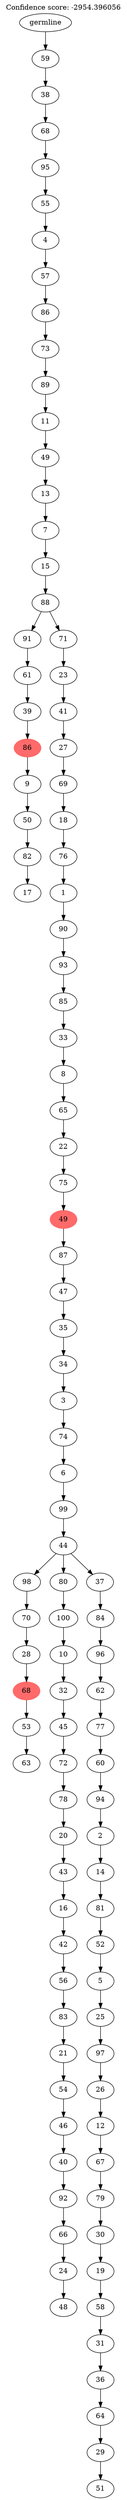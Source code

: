 digraph g {
	"102" -> "103";
	"103" [label="17"];
	"101" -> "102";
	"102" [label="82"];
	"100" -> "101";
	"101" [label="50"];
	"99" -> "100";
	"100" [label="9"];
	"98" -> "99";
	"99" [color=indianred1, style=filled, label="86"];
	"97" -> "98";
	"98" [label="39"];
	"96" -> "97";
	"97" [label="61"];
	"94" -> "95";
	"95" [label="63"];
	"93" -> "94";
	"94" [label="53"];
	"92" -> "93";
	"93" [color=indianred1, style=filled, label="68"];
	"91" -> "92";
	"92" [label="28"];
	"90" -> "91";
	"91" [label="70"];
	"88" -> "89";
	"89" [label="48"];
	"87" -> "88";
	"88" [label="24"];
	"86" -> "87";
	"87" [label="66"];
	"85" -> "86";
	"86" [label="92"];
	"84" -> "85";
	"85" [label="40"];
	"83" -> "84";
	"84" [label="46"];
	"82" -> "83";
	"83" [label="54"];
	"81" -> "82";
	"82" [label="21"];
	"80" -> "81";
	"81" [label="83"];
	"79" -> "80";
	"80" [label="56"];
	"78" -> "79";
	"79" [label="42"];
	"77" -> "78";
	"78" [label="16"];
	"76" -> "77";
	"77" [label="43"];
	"75" -> "76";
	"76" [label="20"];
	"74" -> "75";
	"75" [label="78"];
	"73" -> "74";
	"74" [label="72"];
	"72" -> "73";
	"73" [label="45"];
	"71" -> "72";
	"72" [label="32"];
	"70" -> "71";
	"71" [label="10"];
	"69" -> "70";
	"70" [label="100"];
	"67" -> "68";
	"68" [label="51"];
	"66" -> "67";
	"67" [label="29"];
	"65" -> "66";
	"66" [label="64"];
	"64" -> "65";
	"65" [label="36"];
	"63" -> "64";
	"64" [label="31"];
	"62" -> "63";
	"63" [label="58"];
	"61" -> "62";
	"62" [label="19"];
	"60" -> "61";
	"61" [label="30"];
	"59" -> "60";
	"60" [label="79"];
	"58" -> "59";
	"59" [label="67"];
	"57" -> "58";
	"58" [label="12"];
	"56" -> "57";
	"57" [label="26"];
	"55" -> "56";
	"56" [label="97"];
	"54" -> "55";
	"55" [label="25"];
	"53" -> "54";
	"54" [label="5"];
	"52" -> "53";
	"53" [label="52"];
	"51" -> "52";
	"52" [label="81"];
	"50" -> "51";
	"51" [label="14"];
	"49" -> "50";
	"50" [label="2"];
	"48" -> "49";
	"49" [label="94"];
	"47" -> "48";
	"48" [label="60"];
	"46" -> "47";
	"47" [label="77"];
	"45" -> "46";
	"46" [label="62"];
	"44" -> "45";
	"45" [label="96"];
	"43" -> "44";
	"44" [label="84"];
	"42" -> "43";
	"43" [label="37"];
	"42" -> "69";
	"69" [label="80"];
	"42" -> "90";
	"90" [label="98"];
	"41" -> "42";
	"42" [label="44"];
	"40" -> "41";
	"41" [label="99"];
	"39" -> "40";
	"40" [label="6"];
	"38" -> "39";
	"39" [label="74"];
	"37" -> "38";
	"38" [label="3"];
	"36" -> "37";
	"37" [label="34"];
	"35" -> "36";
	"36" [label="35"];
	"34" -> "35";
	"35" [label="47"];
	"33" -> "34";
	"34" [label="87"];
	"32" -> "33";
	"33" [color=indianred1, style=filled, label="49"];
	"31" -> "32";
	"32" [label="75"];
	"30" -> "31";
	"31" [label="22"];
	"29" -> "30";
	"30" [label="65"];
	"28" -> "29";
	"29" [label="8"];
	"27" -> "28";
	"28" [label="33"];
	"26" -> "27";
	"27" [label="85"];
	"25" -> "26";
	"26" [label="93"];
	"24" -> "25";
	"25" [label="90"];
	"23" -> "24";
	"24" [label="1"];
	"22" -> "23";
	"23" [label="76"];
	"21" -> "22";
	"22" [label="18"];
	"20" -> "21";
	"21" [label="69"];
	"19" -> "20";
	"20" [label="27"];
	"18" -> "19";
	"19" [label="41"];
	"17" -> "18";
	"18" [label="23"];
	"16" -> "17";
	"17" [label="71"];
	"16" -> "96";
	"96" [label="91"];
	"15" -> "16";
	"16" [label="88"];
	"14" -> "15";
	"15" [label="15"];
	"13" -> "14";
	"14" [label="7"];
	"12" -> "13";
	"13" [label="13"];
	"11" -> "12";
	"12" [label="49"];
	"10" -> "11";
	"11" [label="11"];
	"9" -> "10";
	"10" [label="89"];
	"8" -> "9";
	"9" [label="73"];
	"7" -> "8";
	"8" [label="86"];
	"6" -> "7";
	"7" [label="57"];
	"5" -> "6";
	"6" [label="4"];
	"4" -> "5";
	"5" [label="55"];
	"3" -> "4";
	"4" [label="95"];
	"2" -> "3";
	"3" [label="68"];
	"1" -> "2";
	"2" [label="38"];
	"0" -> "1";
	"1" [label="59"];
	"0" [label="germline"];
	labelloc="t";
	label="Confidence score: -2954.396056";
}
